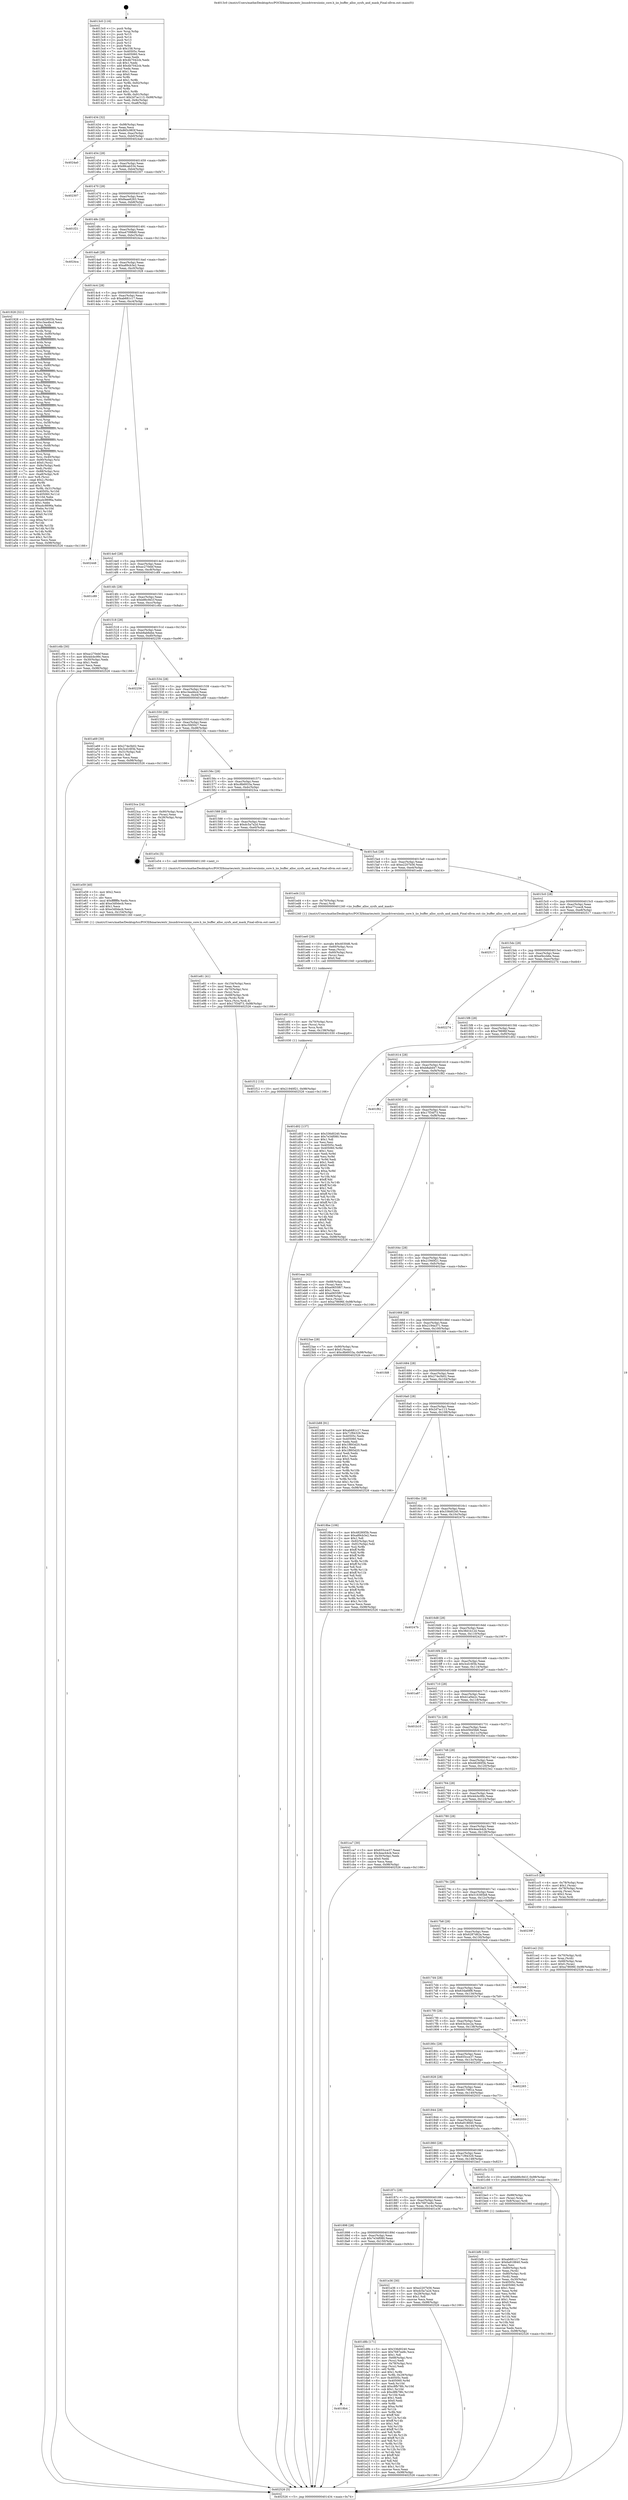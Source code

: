 digraph "0x4013c0" {
  label = "0x4013c0 (/mnt/c/Users/mathe/Desktop/tcc/POCII/binaries/extr_linuxdriversiioiio_core.h_iio_buffer_alloc_sysfs_and_mask_Final-ollvm.out::main(0))"
  labelloc = "t"
  node[shape=record]

  Entry [label="",width=0.3,height=0.3,shape=circle,fillcolor=black,style=filled]
  "0x401434" [label="{
     0x401434 [32]\l
     | [instrs]\l
     &nbsp;&nbsp;0x401434 \<+6\>: mov -0x98(%rbp),%eax\l
     &nbsp;&nbsp;0x40143a \<+2\>: mov %eax,%ecx\l
     &nbsp;&nbsp;0x40143c \<+6\>: sub $0x865c983f,%ecx\l
     &nbsp;&nbsp;0x401442 \<+6\>: mov %eax,-0xac(%rbp)\l
     &nbsp;&nbsp;0x401448 \<+6\>: mov %ecx,-0xb0(%rbp)\l
     &nbsp;&nbsp;0x40144e \<+6\>: je 00000000004024a0 \<main+0x10e0\>\l
  }"]
  "0x4024a0" [label="{
     0x4024a0\l
  }", style=dashed]
  "0x401454" [label="{
     0x401454 [28]\l
     | [instrs]\l
     &nbsp;&nbsp;0x401454 \<+5\>: jmp 0000000000401459 \<main+0x99\>\l
     &nbsp;&nbsp;0x401459 \<+6\>: mov -0xac(%rbp),%eax\l
     &nbsp;&nbsp;0x40145f \<+5\>: sub $0x88cab534,%eax\l
     &nbsp;&nbsp;0x401464 \<+6\>: mov %eax,-0xb4(%rbp)\l
     &nbsp;&nbsp;0x40146a \<+6\>: je 0000000000402307 \<main+0xf47\>\l
  }"]
  Exit [label="",width=0.3,height=0.3,shape=circle,fillcolor=black,style=filled,peripheries=2]
  "0x402307" [label="{
     0x402307\l
  }", style=dashed]
  "0x401470" [label="{
     0x401470 [28]\l
     | [instrs]\l
     &nbsp;&nbsp;0x401470 \<+5\>: jmp 0000000000401475 \<main+0xb5\>\l
     &nbsp;&nbsp;0x401475 \<+6\>: mov -0xac(%rbp),%eax\l
     &nbsp;&nbsp;0x40147b \<+5\>: sub $0x8aae6263,%eax\l
     &nbsp;&nbsp;0x401480 \<+6\>: mov %eax,-0xb8(%rbp)\l
     &nbsp;&nbsp;0x401486 \<+6\>: je 0000000000401f21 \<main+0xb61\>\l
  }"]
  "0x401f12" [label="{
     0x401f12 [15]\l
     | [instrs]\l
     &nbsp;&nbsp;0x401f12 \<+10\>: movl $0x21940f21,-0x98(%rbp)\l
     &nbsp;&nbsp;0x401f1c \<+5\>: jmp 0000000000402526 \<main+0x1166\>\l
  }"]
  "0x401f21" [label="{
     0x401f21\l
  }", style=dashed]
  "0x40148c" [label="{
     0x40148c [28]\l
     | [instrs]\l
     &nbsp;&nbsp;0x40148c \<+5\>: jmp 0000000000401491 \<main+0xd1\>\l
     &nbsp;&nbsp;0x401491 \<+6\>: mov -0xac(%rbp),%eax\l
     &nbsp;&nbsp;0x401497 \<+5\>: sub $0xa47098d0,%eax\l
     &nbsp;&nbsp;0x40149c \<+6\>: mov %eax,-0xbc(%rbp)\l
     &nbsp;&nbsp;0x4014a2 \<+6\>: je 00000000004024ca \<main+0x110a\>\l
  }"]
  "0x401efd" [label="{
     0x401efd [21]\l
     | [instrs]\l
     &nbsp;&nbsp;0x401efd \<+4\>: mov -0x70(%rbp),%rcx\l
     &nbsp;&nbsp;0x401f01 \<+3\>: mov (%rcx),%rcx\l
     &nbsp;&nbsp;0x401f04 \<+3\>: mov %rcx,%rdi\l
     &nbsp;&nbsp;0x401f07 \<+6\>: mov %eax,-0x158(%rbp)\l
     &nbsp;&nbsp;0x401f0d \<+5\>: call 0000000000401030 \<free@plt\>\l
     | [calls]\l
     &nbsp;&nbsp;0x401030 \{1\} (unknown)\l
  }"]
  "0x4024ca" [label="{
     0x4024ca\l
  }", style=dashed]
  "0x4014a8" [label="{
     0x4014a8 [28]\l
     | [instrs]\l
     &nbsp;&nbsp;0x4014a8 \<+5\>: jmp 00000000004014ad \<main+0xed\>\l
     &nbsp;&nbsp;0x4014ad \<+6\>: mov -0xac(%rbp),%eax\l
     &nbsp;&nbsp;0x4014b3 \<+5\>: sub $0xa89cb3e2,%eax\l
     &nbsp;&nbsp;0x4014b8 \<+6\>: mov %eax,-0xc0(%rbp)\l
     &nbsp;&nbsp;0x4014be \<+6\>: je 0000000000401928 \<main+0x568\>\l
  }"]
  "0x401ee0" [label="{
     0x401ee0 [29]\l
     | [instrs]\l
     &nbsp;&nbsp;0x401ee0 \<+10\>: movabs $0x4030d6,%rdi\l
     &nbsp;&nbsp;0x401eea \<+4\>: mov -0x60(%rbp),%rcx\l
     &nbsp;&nbsp;0x401eee \<+2\>: mov %eax,(%rcx)\l
     &nbsp;&nbsp;0x401ef0 \<+4\>: mov -0x60(%rbp),%rcx\l
     &nbsp;&nbsp;0x401ef4 \<+2\>: mov (%rcx),%esi\l
     &nbsp;&nbsp;0x401ef6 \<+2\>: mov $0x0,%al\l
     &nbsp;&nbsp;0x401ef8 \<+5\>: call 0000000000401040 \<printf@plt\>\l
     | [calls]\l
     &nbsp;&nbsp;0x401040 \{1\} (unknown)\l
  }"]
  "0x401928" [label="{
     0x401928 [321]\l
     | [instrs]\l
     &nbsp;&nbsp;0x401928 \<+5\>: mov $0x48280f3b,%eax\l
     &nbsp;&nbsp;0x40192d \<+5\>: mov $0xc3ea4bcd,%ecx\l
     &nbsp;&nbsp;0x401932 \<+3\>: mov %rsp,%rdx\l
     &nbsp;&nbsp;0x401935 \<+4\>: add $0xfffffffffffffff0,%rdx\l
     &nbsp;&nbsp;0x401939 \<+3\>: mov %rdx,%rsp\l
     &nbsp;&nbsp;0x40193c \<+7\>: mov %rdx,-0x90(%rbp)\l
     &nbsp;&nbsp;0x401943 \<+3\>: mov %rsp,%rdx\l
     &nbsp;&nbsp;0x401946 \<+4\>: add $0xfffffffffffffff0,%rdx\l
     &nbsp;&nbsp;0x40194a \<+3\>: mov %rdx,%rsp\l
     &nbsp;&nbsp;0x40194d \<+3\>: mov %rsp,%rsi\l
     &nbsp;&nbsp;0x401950 \<+4\>: add $0xfffffffffffffff0,%rsi\l
     &nbsp;&nbsp;0x401954 \<+3\>: mov %rsi,%rsp\l
     &nbsp;&nbsp;0x401957 \<+7\>: mov %rsi,-0x88(%rbp)\l
     &nbsp;&nbsp;0x40195e \<+3\>: mov %rsp,%rsi\l
     &nbsp;&nbsp;0x401961 \<+4\>: add $0xfffffffffffffff0,%rsi\l
     &nbsp;&nbsp;0x401965 \<+3\>: mov %rsi,%rsp\l
     &nbsp;&nbsp;0x401968 \<+4\>: mov %rsi,-0x80(%rbp)\l
     &nbsp;&nbsp;0x40196c \<+3\>: mov %rsp,%rsi\l
     &nbsp;&nbsp;0x40196f \<+4\>: add $0xfffffffffffffff0,%rsi\l
     &nbsp;&nbsp;0x401973 \<+3\>: mov %rsi,%rsp\l
     &nbsp;&nbsp;0x401976 \<+4\>: mov %rsi,-0x78(%rbp)\l
     &nbsp;&nbsp;0x40197a \<+3\>: mov %rsp,%rsi\l
     &nbsp;&nbsp;0x40197d \<+4\>: add $0xfffffffffffffff0,%rsi\l
     &nbsp;&nbsp;0x401981 \<+3\>: mov %rsi,%rsp\l
     &nbsp;&nbsp;0x401984 \<+4\>: mov %rsi,-0x70(%rbp)\l
     &nbsp;&nbsp;0x401988 \<+3\>: mov %rsp,%rsi\l
     &nbsp;&nbsp;0x40198b \<+4\>: add $0xfffffffffffffff0,%rsi\l
     &nbsp;&nbsp;0x40198f \<+3\>: mov %rsi,%rsp\l
     &nbsp;&nbsp;0x401992 \<+4\>: mov %rsi,-0x68(%rbp)\l
     &nbsp;&nbsp;0x401996 \<+3\>: mov %rsp,%rsi\l
     &nbsp;&nbsp;0x401999 \<+4\>: add $0xfffffffffffffff0,%rsi\l
     &nbsp;&nbsp;0x40199d \<+3\>: mov %rsi,%rsp\l
     &nbsp;&nbsp;0x4019a0 \<+4\>: mov %rsi,-0x60(%rbp)\l
     &nbsp;&nbsp;0x4019a4 \<+3\>: mov %rsp,%rsi\l
     &nbsp;&nbsp;0x4019a7 \<+4\>: add $0xfffffffffffffff0,%rsi\l
     &nbsp;&nbsp;0x4019ab \<+3\>: mov %rsi,%rsp\l
     &nbsp;&nbsp;0x4019ae \<+4\>: mov %rsi,-0x58(%rbp)\l
     &nbsp;&nbsp;0x4019b2 \<+3\>: mov %rsp,%rsi\l
     &nbsp;&nbsp;0x4019b5 \<+4\>: add $0xfffffffffffffff0,%rsi\l
     &nbsp;&nbsp;0x4019b9 \<+3\>: mov %rsi,%rsp\l
     &nbsp;&nbsp;0x4019bc \<+4\>: mov %rsi,-0x50(%rbp)\l
     &nbsp;&nbsp;0x4019c0 \<+3\>: mov %rsp,%rsi\l
     &nbsp;&nbsp;0x4019c3 \<+4\>: add $0xfffffffffffffff0,%rsi\l
     &nbsp;&nbsp;0x4019c7 \<+3\>: mov %rsi,%rsp\l
     &nbsp;&nbsp;0x4019ca \<+4\>: mov %rsi,-0x48(%rbp)\l
     &nbsp;&nbsp;0x4019ce \<+3\>: mov %rsp,%rsi\l
     &nbsp;&nbsp;0x4019d1 \<+4\>: add $0xfffffffffffffff0,%rsi\l
     &nbsp;&nbsp;0x4019d5 \<+3\>: mov %rsi,%rsp\l
     &nbsp;&nbsp;0x4019d8 \<+4\>: mov %rsi,-0x40(%rbp)\l
     &nbsp;&nbsp;0x4019dc \<+7\>: mov -0x90(%rbp),%rsi\l
     &nbsp;&nbsp;0x4019e3 \<+6\>: movl $0x0,(%rsi)\l
     &nbsp;&nbsp;0x4019e9 \<+6\>: mov -0x9c(%rbp),%edi\l
     &nbsp;&nbsp;0x4019ef \<+2\>: mov %edi,(%rdx)\l
     &nbsp;&nbsp;0x4019f1 \<+7\>: mov -0x88(%rbp),%rsi\l
     &nbsp;&nbsp;0x4019f8 \<+7\>: mov -0xa8(%rbp),%r8\l
     &nbsp;&nbsp;0x4019ff \<+3\>: mov %r8,(%rsi)\l
     &nbsp;&nbsp;0x401a02 \<+3\>: cmpl $0x2,(%rdx)\l
     &nbsp;&nbsp;0x401a05 \<+4\>: setne %r9b\l
     &nbsp;&nbsp;0x401a09 \<+4\>: and $0x1,%r9b\l
     &nbsp;&nbsp;0x401a0d \<+4\>: mov %r9b,-0x31(%rbp)\l
     &nbsp;&nbsp;0x401a11 \<+8\>: mov 0x40505c,%r10d\l
     &nbsp;&nbsp;0x401a19 \<+8\>: mov 0x405060,%r11d\l
     &nbsp;&nbsp;0x401a21 \<+3\>: mov %r10d,%ebx\l
     &nbsp;&nbsp;0x401a24 \<+6\>: add $0xa4c8696a,%ebx\l
     &nbsp;&nbsp;0x401a2a \<+3\>: sub $0x1,%ebx\l
     &nbsp;&nbsp;0x401a2d \<+6\>: sub $0xa4c8696a,%ebx\l
     &nbsp;&nbsp;0x401a33 \<+4\>: imul %ebx,%r10d\l
     &nbsp;&nbsp;0x401a37 \<+4\>: and $0x1,%r10d\l
     &nbsp;&nbsp;0x401a3b \<+4\>: cmp $0x0,%r10d\l
     &nbsp;&nbsp;0x401a3f \<+4\>: sete %r9b\l
     &nbsp;&nbsp;0x401a43 \<+4\>: cmp $0xa,%r11d\l
     &nbsp;&nbsp;0x401a47 \<+4\>: setl %r14b\l
     &nbsp;&nbsp;0x401a4b \<+3\>: mov %r9b,%r15b\l
     &nbsp;&nbsp;0x401a4e \<+3\>: and %r14b,%r15b\l
     &nbsp;&nbsp;0x401a51 \<+3\>: xor %r14b,%r9b\l
     &nbsp;&nbsp;0x401a54 \<+3\>: or %r9b,%r15b\l
     &nbsp;&nbsp;0x401a57 \<+4\>: test $0x1,%r15b\l
     &nbsp;&nbsp;0x401a5b \<+3\>: cmovne %ecx,%eax\l
     &nbsp;&nbsp;0x401a5e \<+6\>: mov %eax,-0x98(%rbp)\l
     &nbsp;&nbsp;0x401a64 \<+5\>: jmp 0000000000402526 \<main+0x1166\>\l
  }"]
  "0x4014c4" [label="{
     0x4014c4 [28]\l
     | [instrs]\l
     &nbsp;&nbsp;0x4014c4 \<+5\>: jmp 00000000004014c9 \<main+0x109\>\l
     &nbsp;&nbsp;0x4014c9 \<+6\>: mov -0xac(%rbp),%eax\l
     &nbsp;&nbsp;0x4014cf \<+5\>: sub $0xab681c17,%eax\l
     &nbsp;&nbsp;0x4014d4 \<+6\>: mov %eax,-0xc4(%rbp)\l
     &nbsp;&nbsp;0x4014da \<+6\>: je 0000000000402448 \<main+0x1088\>\l
  }"]
  "0x401e81" [label="{
     0x401e81 [41]\l
     | [instrs]\l
     &nbsp;&nbsp;0x401e81 \<+6\>: mov -0x154(%rbp),%ecx\l
     &nbsp;&nbsp;0x401e87 \<+3\>: imul %eax,%ecx\l
     &nbsp;&nbsp;0x401e8a \<+4\>: mov -0x70(%rbp),%rsi\l
     &nbsp;&nbsp;0x401e8e \<+3\>: mov (%rsi),%rsi\l
     &nbsp;&nbsp;0x401e91 \<+4\>: mov -0x68(%rbp),%rdi\l
     &nbsp;&nbsp;0x401e95 \<+3\>: movslq (%rdi),%rdi\l
     &nbsp;&nbsp;0x401e98 \<+3\>: mov %ecx,(%rsi,%rdi,4)\l
     &nbsp;&nbsp;0x401e9b \<+10\>: movl $0x17f34f73,-0x98(%rbp)\l
     &nbsp;&nbsp;0x401ea5 \<+5\>: jmp 0000000000402526 \<main+0x1166\>\l
  }"]
  "0x402448" [label="{
     0x402448\l
  }", style=dashed]
  "0x4014e0" [label="{
     0x4014e0 [28]\l
     | [instrs]\l
     &nbsp;&nbsp;0x4014e0 \<+5\>: jmp 00000000004014e5 \<main+0x125\>\l
     &nbsp;&nbsp;0x4014e5 \<+6\>: mov -0xac(%rbp),%eax\l
     &nbsp;&nbsp;0x4014eb \<+5\>: sub $0xac270ebf,%eax\l
     &nbsp;&nbsp;0x4014f0 \<+6\>: mov %eax,-0xc8(%rbp)\l
     &nbsp;&nbsp;0x4014f6 \<+6\>: je 0000000000401c89 \<main+0x8c9\>\l
  }"]
  "0x401e59" [label="{
     0x401e59 [40]\l
     | [instrs]\l
     &nbsp;&nbsp;0x401e59 \<+5\>: mov $0x2,%ecx\l
     &nbsp;&nbsp;0x401e5e \<+1\>: cltd\l
     &nbsp;&nbsp;0x401e5f \<+2\>: idiv %ecx\l
     &nbsp;&nbsp;0x401e61 \<+6\>: imul $0xfffffffe,%edx,%ecx\l
     &nbsp;&nbsp;0x401e67 \<+6\>: add $0xe3d0decb,%ecx\l
     &nbsp;&nbsp;0x401e6d \<+3\>: add $0x1,%ecx\l
     &nbsp;&nbsp;0x401e70 \<+6\>: sub $0xe3d0decb,%ecx\l
     &nbsp;&nbsp;0x401e76 \<+6\>: mov %ecx,-0x154(%rbp)\l
     &nbsp;&nbsp;0x401e7c \<+5\>: call 0000000000401160 \<next_i\>\l
     | [calls]\l
     &nbsp;&nbsp;0x401160 \{1\} (/mnt/c/Users/mathe/Desktop/tcc/POCII/binaries/extr_linuxdriversiioiio_core.h_iio_buffer_alloc_sysfs_and_mask_Final-ollvm.out::next_i)\l
  }"]
  "0x401c89" [label="{
     0x401c89\l
  }", style=dashed]
  "0x4014fc" [label="{
     0x4014fc [28]\l
     | [instrs]\l
     &nbsp;&nbsp;0x4014fc \<+5\>: jmp 0000000000401501 \<main+0x141\>\l
     &nbsp;&nbsp;0x401501 \<+6\>: mov -0xac(%rbp),%eax\l
     &nbsp;&nbsp;0x401507 \<+5\>: sub $0xb86c9d1f,%eax\l
     &nbsp;&nbsp;0x40150c \<+6\>: mov %eax,-0xcc(%rbp)\l
     &nbsp;&nbsp;0x401512 \<+6\>: je 0000000000401c6b \<main+0x8ab\>\l
  }"]
  "0x4018b4" [label="{
     0x4018b4\l
  }", style=dashed]
  "0x401c6b" [label="{
     0x401c6b [30]\l
     | [instrs]\l
     &nbsp;&nbsp;0x401c6b \<+5\>: mov $0xac270ebf,%eax\l
     &nbsp;&nbsp;0x401c70 \<+5\>: mov $0x4dcbc99c,%ecx\l
     &nbsp;&nbsp;0x401c75 \<+3\>: mov -0x30(%rbp),%edx\l
     &nbsp;&nbsp;0x401c78 \<+3\>: cmp $0x1,%edx\l
     &nbsp;&nbsp;0x401c7b \<+3\>: cmovl %ecx,%eax\l
     &nbsp;&nbsp;0x401c7e \<+6\>: mov %eax,-0x98(%rbp)\l
     &nbsp;&nbsp;0x401c84 \<+5\>: jmp 0000000000402526 \<main+0x1166\>\l
  }"]
  "0x401518" [label="{
     0x401518 [28]\l
     | [instrs]\l
     &nbsp;&nbsp;0x401518 \<+5\>: jmp 000000000040151d \<main+0x15d\>\l
     &nbsp;&nbsp;0x40151d \<+6\>: mov -0xac(%rbp),%eax\l
     &nbsp;&nbsp;0x401523 \<+5\>: sub $0xb9ab6ebe,%eax\l
     &nbsp;&nbsp;0x401528 \<+6\>: mov %eax,-0xd0(%rbp)\l
     &nbsp;&nbsp;0x40152e \<+6\>: je 0000000000402256 \<main+0xe96\>\l
  }"]
  "0x401d8b" [label="{
     0x401d8b [171]\l
     | [instrs]\l
     &nbsp;&nbsp;0x401d8b \<+5\>: mov $0x336d0240,%eax\l
     &nbsp;&nbsp;0x401d90 \<+5\>: mov $0x7687ee8c,%ecx\l
     &nbsp;&nbsp;0x401d95 \<+2\>: mov $0x1,%dl\l
     &nbsp;&nbsp;0x401d97 \<+4\>: mov -0x68(%rbp),%rsi\l
     &nbsp;&nbsp;0x401d9b \<+2\>: mov (%rsi),%edi\l
     &nbsp;&nbsp;0x401d9d \<+4\>: mov -0x78(%rbp),%rsi\l
     &nbsp;&nbsp;0x401da1 \<+2\>: cmp (%rsi),%edi\l
     &nbsp;&nbsp;0x401da3 \<+4\>: setl %r8b\l
     &nbsp;&nbsp;0x401da7 \<+4\>: and $0x1,%r8b\l
     &nbsp;&nbsp;0x401dab \<+4\>: mov %r8b,-0x29(%rbp)\l
     &nbsp;&nbsp;0x401daf \<+7\>: mov 0x40505c,%edi\l
     &nbsp;&nbsp;0x401db6 \<+8\>: mov 0x405060,%r9d\l
     &nbsp;&nbsp;0x401dbe \<+3\>: mov %edi,%r10d\l
     &nbsp;&nbsp;0x401dc1 \<+7\>: add $0xc8fb78fc,%r10d\l
     &nbsp;&nbsp;0x401dc8 \<+4\>: sub $0x1,%r10d\l
     &nbsp;&nbsp;0x401dcc \<+7\>: sub $0xc8fb78fc,%r10d\l
     &nbsp;&nbsp;0x401dd3 \<+4\>: imul %r10d,%edi\l
     &nbsp;&nbsp;0x401dd7 \<+3\>: and $0x1,%edi\l
     &nbsp;&nbsp;0x401dda \<+3\>: cmp $0x0,%edi\l
     &nbsp;&nbsp;0x401ddd \<+4\>: sete %r8b\l
     &nbsp;&nbsp;0x401de1 \<+4\>: cmp $0xa,%r9d\l
     &nbsp;&nbsp;0x401de5 \<+4\>: setl %r11b\l
     &nbsp;&nbsp;0x401de9 \<+3\>: mov %r8b,%bl\l
     &nbsp;&nbsp;0x401dec \<+3\>: xor $0xff,%bl\l
     &nbsp;&nbsp;0x401def \<+3\>: mov %r11b,%r14b\l
     &nbsp;&nbsp;0x401df2 \<+4\>: xor $0xff,%r14b\l
     &nbsp;&nbsp;0x401df6 \<+3\>: xor $0x1,%dl\l
     &nbsp;&nbsp;0x401df9 \<+3\>: mov %bl,%r15b\l
     &nbsp;&nbsp;0x401dfc \<+4\>: and $0xff,%r15b\l
     &nbsp;&nbsp;0x401e00 \<+3\>: and %dl,%r8b\l
     &nbsp;&nbsp;0x401e03 \<+3\>: mov %r14b,%r12b\l
     &nbsp;&nbsp;0x401e06 \<+4\>: and $0xff,%r12b\l
     &nbsp;&nbsp;0x401e0a \<+3\>: and %dl,%r11b\l
     &nbsp;&nbsp;0x401e0d \<+3\>: or %r8b,%r15b\l
     &nbsp;&nbsp;0x401e10 \<+3\>: or %r11b,%r12b\l
     &nbsp;&nbsp;0x401e13 \<+3\>: xor %r12b,%r15b\l
     &nbsp;&nbsp;0x401e16 \<+3\>: or %r14b,%bl\l
     &nbsp;&nbsp;0x401e19 \<+3\>: xor $0xff,%bl\l
     &nbsp;&nbsp;0x401e1c \<+3\>: or $0x1,%dl\l
     &nbsp;&nbsp;0x401e1f \<+2\>: and %dl,%bl\l
     &nbsp;&nbsp;0x401e21 \<+3\>: or %bl,%r15b\l
     &nbsp;&nbsp;0x401e24 \<+4\>: test $0x1,%r15b\l
     &nbsp;&nbsp;0x401e28 \<+3\>: cmovne %ecx,%eax\l
     &nbsp;&nbsp;0x401e2b \<+6\>: mov %eax,-0x98(%rbp)\l
     &nbsp;&nbsp;0x401e31 \<+5\>: jmp 0000000000402526 \<main+0x1166\>\l
  }"]
  "0x402256" [label="{
     0x402256\l
  }", style=dashed]
  "0x401534" [label="{
     0x401534 [28]\l
     | [instrs]\l
     &nbsp;&nbsp;0x401534 \<+5\>: jmp 0000000000401539 \<main+0x179\>\l
     &nbsp;&nbsp;0x401539 \<+6\>: mov -0xac(%rbp),%eax\l
     &nbsp;&nbsp;0x40153f \<+5\>: sub $0xc3ea4bcd,%eax\l
     &nbsp;&nbsp;0x401544 \<+6\>: mov %eax,-0xd4(%rbp)\l
     &nbsp;&nbsp;0x40154a \<+6\>: je 0000000000401a69 \<main+0x6a9\>\l
  }"]
  "0x401898" [label="{
     0x401898 [28]\l
     | [instrs]\l
     &nbsp;&nbsp;0x401898 \<+5\>: jmp 000000000040189d \<main+0x4dd\>\l
     &nbsp;&nbsp;0x40189d \<+6\>: mov -0xac(%rbp),%eax\l
     &nbsp;&nbsp;0x4018a3 \<+5\>: sub $0x7e34f080,%eax\l
     &nbsp;&nbsp;0x4018a8 \<+6\>: mov %eax,-0x150(%rbp)\l
     &nbsp;&nbsp;0x4018ae \<+6\>: je 0000000000401d8b \<main+0x9cb\>\l
  }"]
  "0x401a69" [label="{
     0x401a69 [30]\l
     | [instrs]\l
     &nbsp;&nbsp;0x401a69 \<+5\>: mov $0x274e3b02,%eax\l
     &nbsp;&nbsp;0x401a6e \<+5\>: mov $0x3cd16f3b,%ecx\l
     &nbsp;&nbsp;0x401a73 \<+3\>: mov -0x31(%rbp),%dl\l
     &nbsp;&nbsp;0x401a76 \<+3\>: test $0x1,%dl\l
     &nbsp;&nbsp;0x401a79 \<+3\>: cmovne %ecx,%eax\l
     &nbsp;&nbsp;0x401a7c \<+6\>: mov %eax,-0x98(%rbp)\l
     &nbsp;&nbsp;0x401a82 \<+5\>: jmp 0000000000402526 \<main+0x1166\>\l
  }"]
  "0x401550" [label="{
     0x401550 [28]\l
     | [instrs]\l
     &nbsp;&nbsp;0x401550 \<+5\>: jmp 0000000000401555 \<main+0x195\>\l
     &nbsp;&nbsp;0x401555 \<+6\>: mov -0xac(%rbp),%eax\l
     &nbsp;&nbsp;0x40155b \<+5\>: sub $0xc5fd50c7,%eax\l
     &nbsp;&nbsp;0x401560 \<+6\>: mov %eax,-0xd8(%rbp)\l
     &nbsp;&nbsp;0x401566 \<+6\>: je 000000000040218a \<main+0xdca\>\l
  }"]
  "0x401e36" [label="{
     0x401e36 [30]\l
     | [instrs]\l
     &nbsp;&nbsp;0x401e36 \<+5\>: mov $0xe2207b56,%eax\l
     &nbsp;&nbsp;0x401e3b \<+5\>: mov $0xdc5a7a2d,%ecx\l
     &nbsp;&nbsp;0x401e40 \<+3\>: mov -0x29(%rbp),%dl\l
     &nbsp;&nbsp;0x401e43 \<+3\>: test $0x1,%dl\l
     &nbsp;&nbsp;0x401e46 \<+3\>: cmovne %ecx,%eax\l
     &nbsp;&nbsp;0x401e49 \<+6\>: mov %eax,-0x98(%rbp)\l
     &nbsp;&nbsp;0x401e4f \<+5\>: jmp 0000000000402526 \<main+0x1166\>\l
  }"]
  "0x40218a" [label="{
     0x40218a\l
  }", style=dashed]
  "0x40156c" [label="{
     0x40156c [28]\l
     | [instrs]\l
     &nbsp;&nbsp;0x40156c \<+5\>: jmp 0000000000401571 \<main+0x1b1\>\l
     &nbsp;&nbsp;0x401571 \<+6\>: mov -0xac(%rbp),%eax\l
     &nbsp;&nbsp;0x401577 \<+5\>: sub $0xc8b6933a,%eax\l
     &nbsp;&nbsp;0x40157c \<+6\>: mov %eax,-0xdc(%rbp)\l
     &nbsp;&nbsp;0x401582 \<+6\>: je 00000000004023ca \<main+0x100a\>\l
  }"]
  "0x401ce2" [label="{
     0x401ce2 [32]\l
     | [instrs]\l
     &nbsp;&nbsp;0x401ce2 \<+4\>: mov -0x70(%rbp),%rdi\l
     &nbsp;&nbsp;0x401ce6 \<+3\>: mov %rax,(%rdi)\l
     &nbsp;&nbsp;0x401ce9 \<+4\>: mov -0x68(%rbp),%rax\l
     &nbsp;&nbsp;0x401ced \<+6\>: movl $0x0,(%rax)\l
     &nbsp;&nbsp;0x401cf3 \<+10\>: movl $0xa78696f,-0x98(%rbp)\l
     &nbsp;&nbsp;0x401cfd \<+5\>: jmp 0000000000402526 \<main+0x1166\>\l
  }"]
  "0x4023ca" [label="{
     0x4023ca [24]\l
     | [instrs]\l
     &nbsp;&nbsp;0x4023ca \<+7\>: mov -0x90(%rbp),%rax\l
     &nbsp;&nbsp;0x4023d1 \<+2\>: mov (%rax),%eax\l
     &nbsp;&nbsp;0x4023d3 \<+4\>: lea -0x28(%rbp),%rsp\l
     &nbsp;&nbsp;0x4023d7 \<+1\>: pop %rbx\l
     &nbsp;&nbsp;0x4023d8 \<+2\>: pop %r12\l
     &nbsp;&nbsp;0x4023da \<+2\>: pop %r13\l
     &nbsp;&nbsp;0x4023dc \<+2\>: pop %r14\l
     &nbsp;&nbsp;0x4023de \<+2\>: pop %r15\l
     &nbsp;&nbsp;0x4023e0 \<+1\>: pop %rbp\l
     &nbsp;&nbsp;0x4023e1 \<+1\>: ret\l
  }"]
  "0x401588" [label="{
     0x401588 [28]\l
     | [instrs]\l
     &nbsp;&nbsp;0x401588 \<+5\>: jmp 000000000040158d \<main+0x1cd\>\l
     &nbsp;&nbsp;0x40158d \<+6\>: mov -0xac(%rbp),%eax\l
     &nbsp;&nbsp;0x401593 \<+5\>: sub $0xdc5a7a2d,%eax\l
     &nbsp;&nbsp;0x401598 \<+6\>: mov %eax,-0xe0(%rbp)\l
     &nbsp;&nbsp;0x40159e \<+6\>: je 0000000000401e54 \<main+0xa94\>\l
  }"]
  "0x401bf6" [label="{
     0x401bf6 [102]\l
     | [instrs]\l
     &nbsp;&nbsp;0x401bf6 \<+5\>: mov $0xab681c17,%ecx\l
     &nbsp;&nbsp;0x401bfb \<+5\>: mov $0x6a918840,%edx\l
     &nbsp;&nbsp;0x401c00 \<+2\>: xor %esi,%esi\l
     &nbsp;&nbsp;0x401c02 \<+4\>: mov -0x80(%rbp),%rdi\l
     &nbsp;&nbsp;0x401c06 \<+2\>: mov %eax,(%rdi)\l
     &nbsp;&nbsp;0x401c08 \<+4\>: mov -0x80(%rbp),%rdi\l
     &nbsp;&nbsp;0x401c0c \<+2\>: mov (%rdi),%eax\l
     &nbsp;&nbsp;0x401c0e \<+3\>: mov %eax,-0x30(%rbp)\l
     &nbsp;&nbsp;0x401c11 \<+7\>: mov 0x40505c,%eax\l
     &nbsp;&nbsp;0x401c18 \<+8\>: mov 0x405060,%r8d\l
     &nbsp;&nbsp;0x401c20 \<+3\>: sub $0x1,%esi\l
     &nbsp;&nbsp;0x401c23 \<+3\>: mov %eax,%r9d\l
     &nbsp;&nbsp;0x401c26 \<+3\>: add %esi,%r9d\l
     &nbsp;&nbsp;0x401c29 \<+4\>: imul %r9d,%eax\l
     &nbsp;&nbsp;0x401c2d \<+3\>: and $0x1,%eax\l
     &nbsp;&nbsp;0x401c30 \<+3\>: cmp $0x0,%eax\l
     &nbsp;&nbsp;0x401c33 \<+4\>: sete %r10b\l
     &nbsp;&nbsp;0x401c37 \<+4\>: cmp $0xa,%r8d\l
     &nbsp;&nbsp;0x401c3b \<+4\>: setl %r11b\l
     &nbsp;&nbsp;0x401c3f \<+3\>: mov %r10b,%bl\l
     &nbsp;&nbsp;0x401c42 \<+3\>: and %r11b,%bl\l
     &nbsp;&nbsp;0x401c45 \<+3\>: xor %r11b,%r10b\l
     &nbsp;&nbsp;0x401c48 \<+3\>: or %r10b,%bl\l
     &nbsp;&nbsp;0x401c4b \<+3\>: test $0x1,%bl\l
     &nbsp;&nbsp;0x401c4e \<+3\>: cmovne %edx,%ecx\l
     &nbsp;&nbsp;0x401c51 \<+6\>: mov %ecx,-0x98(%rbp)\l
     &nbsp;&nbsp;0x401c57 \<+5\>: jmp 0000000000402526 \<main+0x1166\>\l
  }"]
  "0x401e54" [label="{
     0x401e54 [5]\l
     | [instrs]\l
     &nbsp;&nbsp;0x401e54 \<+5\>: call 0000000000401160 \<next_i\>\l
     | [calls]\l
     &nbsp;&nbsp;0x401160 \{1\} (/mnt/c/Users/mathe/Desktop/tcc/POCII/binaries/extr_linuxdriversiioiio_core.h_iio_buffer_alloc_sysfs_and_mask_Final-ollvm.out::next_i)\l
  }"]
  "0x4015a4" [label="{
     0x4015a4 [28]\l
     | [instrs]\l
     &nbsp;&nbsp;0x4015a4 \<+5\>: jmp 00000000004015a9 \<main+0x1e9\>\l
     &nbsp;&nbsp;0x4015a9 \<+6\>: mov -0xac(%rbp),%eax\l
     &nbsp;&nbsp;0x4015af \<+5\>: sub $0xe2207b56,%eax\l
     &nbsp;&nbsp;0x4015b4 \<+6\>: mov %eax,-0xe4(%rbp)\l
     &nbsp;&nbsp;0x4015ba \<+6\>: je 0000000000401ed4 \<main+0xb14\>\l
  }"]
  "0x40187c" [label="{
     0x40187c [28]\l
     | [instrs]\l
     &nbsp;&nbsp;0x40187c \<+5\>: jmp 0000000000401881 \<main+0x4c1\>\l
     &nbsp;&nbsp;0x401881 \<+6\>: mov -0xac(%rbp),%eax\l
     &nbsp;&nbsp;0x401887 \<+5\>: sub $0x7687ee8c,%eax\l
     &nbsp;&nbsp;0x40188c \<+6\>: mov %eax,-0x14c(%rbp)\l
     &nbsp;&nbsp;0x401892 \<+6\>: je 0000000000401e36 \<main+0xa76\>\l
  }"]
  "0x401ed4" [label="{
     0x401ed4 [12]\l
     | [instrs]\l
     &nbsp;&nbsp;0x401ed4 \<+4\>: mov -0x70(%rbp),%rax\l
     &nbsp;&nbsp;0x401ed8 \<+3\>: mov (%rax),%rdi\l
     &nbsp;&nbsp;0x401edb \<+5\>: call 0000000000401240 \<iio_buffer_alloc_sysfs_and_mask\>\l
     | [calls]\l
     &nbsp;&nbsp;0x401240 \{1\} (/mnt/c/Users/mathe/Desktop/tcc/POCII/binaries/extr_linuxdriversiioiio_core.h_iio_buffer_alloc_sysfs_and_mask_Final-ollvm.out::iio_buffer_alloc_sysfs_and_mask)\l
  }"]
  "0x4015c0" [label="{
     0x4015c0 [28]\l
     | [instrs]\l
     &nbsp;&nbsp;0x4015c0 \<+5\>: jmp 00000000004015c5 \<main+0x205\>\l
     &nbsp;&nbsp;0x4015c5 \<+6\>: mov -0xac(%rbp),%eax\l
     &nbsp;&nbsp;0x4015cb \<+5\>: sub $0xe77ccec8,%eax\l
     &nbsp;&nbsp;0x4015d0 \<+6\>: mov %eax,-0xe8(%rbp)\l
     &nbsp;&nbsp;0x4015d6 \<+6\>: je 0000000000402517 \<main+0x1157\>\l
  }"]
  "0x401be3" [label="{
     0x401be3 [19]\l
     | [instrs]\l
     &nbsp;&nbsp;0x401be3 \<+7\>: mov -0x88(%rbp),%rax\l
     &nbsp;&nbsp;0x401bea \<+3\>: mov (%rax),%rax\l
     &nbsp;&nbsp;0x401bed \<+4\>: mov 0x8(%rax),%rdi\l
     &nbsp;&nbsp;0x401bf1 \<+5\>: call 0000000000401060 \<atoi@plt\>\l
     | [calls]\l
     &nbsp;&nbsp;0x401060 \{1\} (unknown)\l
  }"]
  "0x402517" [label="{
     0x402517\l
  }", style=dashed]
  "0x4015dc" [label="{
     0x4015dc [28]\l
     | [instrs]\l
     &nbsp;&nbsp;0x4015dc \<+5\>: jmp 00000000004015e1 \<main+0x221\>\l
     &nbsp;&nbsp;0x4015e1 \<+6\>: mov -0xac(%rbp),%eax\l
     &nbsp;&nbsp;0x4015e7 \<+5\>: sub $0xef4ccb6e,%eax\l
     &nbsp;&nbsp;0x4015ec \<+6\>: mov %eax,-0xec(%rbp)\l
     &nbsp;&nbsp;0x4015f2 \<+6\>: je 0000000000402274 \<main+0xeb4\>\l
  }"]
  "0x401860" [label="{
     0x401860 [28]\l
     | [instrs]\l
     &nbsp;&nbsp;0x401860 \<+5\>: jmp 0000000000401865 \<main+0x4a5\>\l
     &nbsp;&nbsp;0x401865 \<+6\>: mov -0xac(%rbp),%eax\l
     &nbsp;&nbsp;0x40186b \<+5\>: sub $0x71f94329,%eax\l
     &nbsp;&nbsp;0x401870 \<+6\>: mov %eax,-0x148(%rbp)\l
     &nbsp;&nbsp;0x401876 \<+6\>: je 0000000000401be3 \<main+0x823\>\l
  }"]
  "0x402274" [label="{
     0x402274\l
  }", style=dashed]
  "0x4015f8" [label="{
     0x4015f8 [28]\l
     | [instrs]\l
     &nbsp;&nbsp;0x4015f8 \<+5\>: jmp 00000000004015fd \<main+0x23d\>\l
     &nbsp;&nbsp;0x4015fd \<+6\>: mov -0xac(%rbp),%eax\l
     &nbsp;&nbsp;0x401603 \<+5\>: sub $0xa78696f,%eax\l
     &nbsp;&nbsp;0x401608 \<+6\>: mov %eax,-0xf0(%rbp)\l
     &nbsp;&nbsp;0x40160e \<+6\>: je 0000000000401d02 \<main+0x942\>\l
  }"]
  "0x401c5c" [label="{
     0x401c5c [15]\l
     | [instrs]\l
     &nbsp;&nbsp;0x401c5c \<+10\>: movl $0xb86c9d1f,-0x98(%rbp)\l
     &nbsp;&nbsp;0x401c66 \<+5\>: jmp 0000000000402526 \<main+0x1166\>\l
  }"]
  "0x401d02" [label="{
     0x401d02 [137]\l
     | [instrs]\l
     &nbsp;&nbsp;0x401d02 \<+5\>: mov $0x336d0240,%eax\l
     &nbsp;&nbsp;0x401d07 \<+5\>: mov $0x7e34f080,%ecx\l
     &nbsp;&nbsp;0x401d0c \<+2\>: mov $0x1,%dl\l
     &nbsp;&nbsp;0x401d0e \<+2\>: xor %esi,%esi\l
     &nbsp;&nbsp;0x401d10 \<+7\>: mov 0x40505c,%edi\l
     &nbsp;&nbsp;0x401d17 \<+8\>: mov 0x405060,%r8d\l
     &nbsp;&nbsp;0x401d1f \<+3\>: sub $0x1,%esi\l
     &nbsp;&nbsp;0x401d22 \<+3\>: mov %edi,%r9d\l
     &nbsp;&nbsp;0x401d25 \<+3\>: add %esi,%r9d\l
     &nbsp;&nbsp;0x401d28 \<+4\>: imul %r9d,%edi\l
     &nbsp;&nbsp;0x401d2c \<+3\>: and $0x1,%edi\l
     &nbsp;&nbsp;0x401d2f \<+3\>: cmp $0x0,%edi\l
     &nbsp;&nbsp;0x401d32 \<+4\>: sete %r10b\l
     &nbsp;&nbsp;0x401d36 \<+4\>: cmp $0xa,%r8d\l
     &nbsp;&nbsp;0x401d3a \<+4\>: setl %r11b\l
     &nbsp;&nbsp;0x401d3e \<+3\>: mov %r10b,%bl\l
     &nbsp;&nbsp;0x401d41 \<+3\>: xor $0xff,%bl\l
     &nbsp;&nbsp;0x401d44 \<+3\>: mov %r11b,%r14b\l
     &nbsp;&nbsp;0x401d47 \<+4\>: xor $0xff,%r14b\l
     &nbsp;&nbsp;0x401d4b \<+3\>: xor $0x1,%dl\l
     &nbsp;&nbsp;0x401d4e \<+3\>: mov %bl,%r15b\l
     &nbsp;&nbsp;0x401d51 \<+4\>: and $0xff,%r15b\l
     &nbsp;&nbsp;0x401d55 \<+3\>: and %dl,%r10b\l
     &nbsp;&nbsp;0x401d58 \<+3\>: mov %r14b,%r12b\l
     &nbsp;&nbsp;0x401d5b \<+4\>: and $0xff,%r12b\l
     &nbsp;&nbsp;0x401d5f \<+3\>: and %dl,%r11b\l
     &nbsp;&nbsp;0x401d62 \<+3\>: or %r10b,%r15b\l
     &nbsp;&nbsp;0x401d65 \<+3\>: or %r11b,%r12b\l
     &nbsp;&nbsp;0x401d68 \<+3\>: xor %r12b,%r15b\l
     &nbsp;&nbsp;0x401d6b \<+3\>: or %r14b,%bl\l
     &nbsp;&nbsp;0x401d6e \<+3\>: xor $0xff,%bl\l
     &nbsp;&nbsp;0x401d71 \<+3\>: or $0x1,%dl\l
     &nbsp;&nbsp;0x401d74 \<+2\>: and %dl,%bl\l
     &nbsp;&nbsp;0x401d76 \<+3\>: or %bl,%r15b\l
     &nbsp;&nbsp;0x401d79 \<+4\>: test $0x1,%r15b\l
     &nbsp;&nbsp;0x401d7d \<+3\>: cmovne %ecx,%eax\l
     &nbsp;&nbsp;0x401d80 \<+6\>: mov %eax,-0x98(%rbp)\l
     &nbsp;&nbsp;0x401d86 \<+5\>: jmp 0000000000402526 \<main+0x1166\>\l
  }"]
  "0x401614" [label="{
     0x401614 [28]\l
     | [instrs]\l
     &nbsp;&nbsp;0x401614 \<+5\>: jmp 0000000000401619 \<main+0x259\>\l
     &nbsp;&nbsp;0x401619 \<+6\>: mov -0xac(%rbp),%eax\l
     &nbsp;&nbsp;0x40161f \<+5\>: sub $0xb8abd47,%eax\l
     &nbsp;&nbsp;0x401624 \<+6\>: mov %eax,-0xf4(%rbp)\l
     &nbsp;&nbsp;0x40162a \<+6\>: je 0000000000401f82 \<main+0xbc2\>\l
  }"]
  "0x401844" [label="{
     0x401844 [28]\l
     | [instrs]\l
     &nbsp;&nbsp;0x401844 \<+5\>: jmp 0000000000401849 \<main+0x489\>\l
     &nbsp;&nbsp;0x401849 \<+6\>: mov -0xac(%rbp),%eax\l
     &nbsp;&nbsp;0x40184f \<+5\>: sub $0x6a918840,%eax\l
     &nbsp;&nbsp;0x401854 \<+6\>: mov %eax,-0x144(%rbp)\l
     &nbsp;&nbsp;0x40185a \<+6\>: je 0000000000401c5c \<main+0x89c\>\l
  }"]
  "0x401f82" [label="{
     0x401f82\l
  }", style=dashed]
  "0x401630" [label="{
     0x401630 [28]\l
     | [instrs]\l
     &nbsp;&nbsp;0x401630 \<+5\>: jmp 0000000000401635 \<main+0x275\>\l
     &nbsp;&nbsp;0x401635 \<+6\>: mov -0xac(%rbp),%eax\l
     &nbsp;&nbsp;0x40163b \<+5\>: sub $0x17f34f73,%eax\l
     &nbsp;&nbsp;0x401640 \<+6\>: mov %eax,-0xf8(%rbp)\l
     &nbsp;&nbsp;0x401646 \<+6\>: je 0000000000401eaa \<main+0xaea\>\l
  }"]
  "0x402033" [label="{
     0x402033\l
  }", style=dashed]
  "0x401eaa" [label="{
     0x401eaa [42]\l
     | [instrs]\l
     &nbsp;&nbsp;0x401eaa \<+4\>: mov -0x68(%rbp),%rax\l
     &nbsp;&nbsp;0x401eae \<+2\>: mov (%rax),%ecx\l
     &nbsp;&nbsp;0x401eb0 \<+6\>: sub $0xe0655f67,%ecx\l
     &nbsp;&nbsp;0x401eb6 \<+3\>: add $0x1,%ecx\l
     &nbsp;&nbsp;0x401eb9 \<+6\>: add $0xe0655f67,%ecx\l
     &nbsp;&nbsp;0x401ebf \<+4\>: mov -0x68(%rbp),%rax\l
     &nbsp;&nbsp;0x401ec3 \<+2\>: mov %ecx,(%rax)\l
     &nbsp;&nbsp;0x401ec5 \<+10\>: movl $0xa78696f,-0x98(%rbp)\l
     &nbsp;&nbsp;0x401ecf \<+5\>: jmp 0000000000402526 \<main+0x1166\>\l
  }"]
  "0x40164c" [label="{
     0x40164c [28]\l
     | [instrs]\l
     &nbsp;&nbsp;0x40164c \<+5\>: jmp 0000000000401651 \<main+0x291\>\l
     &nbsp;&nbsp;0x401651 \<+6\>: mov -0xac(%rbp),%eax\l
     &nbsp;&nbsp;0x401657 \<+5\>: sub $0x21940f21,%eax\l
     &nbsp;&nbsp;0x40165c \<+6\>: mov %eax,-0xfc(%rbp)\l
     &nbsp;&nbsp;0x401662 \<+6\>: je 00000000004023ae \<main+0xfee\>\l
  }"]
  "0x401828" [label="{
     0x401828 [28]\l
     | [instrs]\l
     &nbsp;&nbsp;0x401828 \<+5\>: jmp 000000000040182d \<main+0x46d\>\l
     &nbsp;&nbsp;0x40182d \<+6\>: mov -0xac(%rbp),%eax\l
     &nbsp;&nbsp;0x401833 \<+5\>: sub $0x6617981e,%eax\l
     &nbsp;&nbsp;0x401838 \<+6\>: mov %eax,-0x140(%rbp)\l
     &nbsp;&nbsp;0x40183e \<+6\>: je 0000000000402033 \<main+0xc73\>\l
  }"]
  "0x4023ae" [label="{
     0x4023ae [28]\l
     | [instrs]\l
     &nbsp;&nbsp;0x4023ae \<+7\>: mov -0x90(%rbp),%rax\l
     &nbsp;&nbsp;0x4023b5 \<+6\>: movl $0x0,(%rax)\l
     &nbsp;&nbsp;0x4023bb \<+10\>: movl $0xc8b6933a,-0x98(%rbp)\l
     &nbsp;&nbsp;0x4023c5 \<+5\>: jmp 0000000000402526 \<main+0x1166\>\l
  }"]
  "0x401668" [label="{
     0x401668 [28]\l
     | [instrs]\l
     &nbsp;&nbsp;0x401668 \<+5\>: jmp 000000000040166d \<main+0x2ad\>\l
     &nbsp;&nbsp;0x40166d \<+6\>: mov -0xac(%rbp),%eax\l
     &nbsp;&nbsp;0x401673 \<+5\>: sub $0x2194a371,%eax\l
     &nbsp;&nbsp;0x401678 \<+6\>: mov %eax,-0x100(%rbp)\l
     &nbsp;&nbsp;0x40167e \<+6\>: je 0000000000401fd8 \<main+0xc18\>\l
  }"]
  "0x402265" [label="{
     0x402265\l
  }", style=dashed]
  "0x401fd8" [label="{
     0x401fd8\l
  }", style=dashed]
  "0x401684" [label="{
     0x401684 [28]\l
     | [instrs]\l
     &nbsp;&nbsp;0x401684 \<+5\>: jmp 0000000000401689 \<main+0x2c9\>\l
     &nbsp;&nbsp;0x401689 \<+6\>: mov -0xac(%rbp),%eax\l
     &nbsp;&nbsp;0x40168f \<+5\>: sub $0x274e3b02,%eax\l
     &nbsp;&nbsp;0x401694 \<+6\>: mov %eax,-0x104(%rbp)\l
     &nbsp;&nbsp;0x40169a \<+6\>: je 0000000000401b88 \<main+0x7c8\>\l
  }"]
  "0x40180c" [label="{
     0x40180c [28]\l
     | [instrs]\l
     &nbsp;&nbsp;0x40180c \<+5\>: jmp 0000000000401811 \<main+0x451\>\l
     &nbsp;&nbsp;0x401811 \<+6\>: mov -0xac(%rbp),%eax\l
     &nbsp;&nbsp;0x401817 \<+5\>: sub $0x655cce37,%eax\l
     &nbsp;&nbsp;0x40181c \<+6\>: mov %eax,-0x13c(%rbp)\l
     &nbsp;&nbsp;0x401822 \<+6\>: je 0000000000402265 \<main+0xea5\>\l
  }"]
  "0x401b88" [label="{
     0x401b88 [91]\l
     | [instrs]\l
     &nbsp;&nbsp;0x401b88 \<+5\>: mov $0xab681c17,%eax\l
     &nbsp;&nbsp;0x401b8d \<+5\>: mov $0x71f94329,%ecx\l
     &nbsp;&nbsp;0x401b92 \<+7\>: mov 0x40505c,%edx\l
     &nbsp;&nbsp;0x401b99 \<+7\>: mov 0x405060,%esi\l
     &nbsp;&nbsp;0x401ba0 \<+2\>: mov %edx,%edi\l
     &nbsp;&nbsp;0x401ba2 \<+6\>: add $0x1f893d20,%edi\l
     &nbsp;&nbsp;0x401ba8 \<+3\>: sub $0x1,%edi\l
     &nbsp;&nbsp;0x401bab \<+6\>: sub $0x1f893d20,%edi\l
     &nbsp;&nbsp;0x401bb1 \<+3\>: imul %edi,%edx\l
     &nbsp;&nbsp;0x401bb4 \<+3\>: and $0x1,%edx\l
     &nbsp;&nbsp;0x401bb7 \<+3\>: cmp $0x0,%edx\l
     &nbsp;&nbsp;0x401bba \<+4\>: sete %r8b\l
     &nbsp;&nbsp;0x401bbe \<+3\>: cmp $0xa,%esi\l
     &nbsp;&nbsp;0x401bc1 \<+4\>: setl %r9b\l
     &nbsp;&nbsp;0x401bc5 \<+3\>: mov %r8b,%r10b\l
     &nbsp;&nbsp;0x401bc8 \<+3\>: and %r9b,%r10b\l
     &nbsp;&nbsp;0x401bcb \<+3\>: xor %r9b,%r8b\l
     &nbsp;&nbsp;0x401bce \<+3\>: or %r8b,%r10b\l
     &nbsp;&nbsp;0x401bd1 \<+4\>: test $0x1,%r10b\l
     &nbsp;&nbsp;0x401bd5 \<+3\>: cmovne %ecx,%eax\l
     &nbsp;&nbsp;0x401bd8 \<+6\>: mov %eax,-0x98(%rbp)\l
     &nbsp;&nbsp;0x401bde \<+5\>: jmp 0000000000402526 \<main+0x1166\>\l
  }"]
  "0x4016a0" [label="{
     0x4016a0 [28]\l
     | [instrs]\l
     &nbsp;&nbsp;0x4016a0 \<+5\>: jmp 00000000004016a5 \<main+0x2e5\>\l
     &nbsp;&nbsp;0x4016a5 \<+6\>: mov -0xac(%rbp),%eax\l
     &nbsp;&nbsp;0x4016ab \<+5\>: sub $0x2d7ac113,%eax\l
     &nbsp;&nbsp;0x4016b0 \<+6\>: mov %eax,-0x108(%rbp)\l
     &nbsp;&nbsp;0x4016b6 \<+6\>: je 00000000004018be \<main+0x4fe\>\l
  }"]
  "0x4020f7" [label="{
     0x4020f7\l
  }", style=dashed]
  "0x4018be" [label="{
     0x4018be [106]\l
     | [instrs]\l
     &nbsp;&nbsp;0x4018be \<+5\>: mov $0x48280f3b,%eax\l
     &nbsp;&nbsp;0x4018c3 \<+5\>: mov $0xa89cb3e2,%ecx\l
     &nbsp;&nbsp;0x4018c8 \<+2\>: mov $0x1,%dl\l
     &nbsp;&nbsp;0x4018ca \<+7\>: mov -0x92(%rbp),%sil\l
     &nbsp;&nbsp;0x4018d1 \<+7\>: mov -0x91(%rbp),%dil\l
     &nbsp;&nbsp;0x4018d8 \<+3\>: mov %sil,%r8b\l
     &nbsp;&nbsp;0x4018db \<+4\>: xor $0xff,%r8b\l
     &nbsp;&nbsp;0x4018df \<+3\>: mov %dil,%r9b\l
     &nbsp;&nbsp;0x4018e2 \<+4\>: xor $0xff,%r9b\l
     &nbsp;&nbsp;0x4018e6 \<+3\>: xor $0x1,%dl\l
     &nbsp;&nbsp;0x4018e9 \<+3\>: mov %r8b,%r10b\l
     &nbsp;&nbsp;0x4018ec \<+4\>: and $0xff,%r10b\l
     &nbsp;&nbsp;0x4018f0 \<+3\>: and %dl,%sil\l
     &nbsp;&nbsp;0x4018f3 \<+3\>: mov %r9b,%r11b\l
     &nbsp;&nbsp;0x4018f6 \<+4\>: and $0xff,%r11b\l
     &nbsp;&nbsp;0x4018fa \<+3\>: and %dl,%dil\l
     &nbsp;&nbsp;0x4018fd \<+3\>: or %sil,%r10b\l
     &nbsp;&nbsp;0x401900 \<+3\>: or %dil,%r11b\l
     &nbsp;&nbsp;0x401903 \<+3\>: xor %r11b,%r10b\l
     &nbsp;&nbsp;0x401906 \<+3\>: or %r9b,%r8b\l
     &nbsp;&nbsp;0x401909 \<+4\>: xor $0xff,%r8b\l
     &nbsp;&nbsp;0x40190d \<+3\>: or $0x1,%dl\l
     &nbsp;&nbsp;0x401910 \<+3\>: and %dl,%r8b\l
     &nbsp;&nbsp;0x401913 \<+3\>: or %r8b,%r10b\l
     &nbsp;&nbsp;0x401916 \<+4\>: test $0x1,%r10b\l
     &nbsp;&nbsp;0x40191a \<+3\>: cmovne %ecx,%eax\l
     &nbsp;&nbsp;0x40191d \<+6\>: mov %eax,-0x98(%rbp)\l
     &nbsp;&nbsp;0x401923 \<+5\>: jmp 0000000000402526 \<main+0x1166\>\l
  }"]
  "0x4016bc" [label="{
     0x4016bc [28]\l
     | [instrs]\l
     &nbsp;&nbsp;0x4016bc \<+5\>: jmp 00000000004016c1 \<main+0x301\>\l
     &nbsp;&nbsp;0x4016c1 \<+6\>: mov -0xac(%rbp),%eax\l
     &nbsp;&nbsp;0x4016c7 \<+5\>: sub $0x336d0240,%eax\l
     &nbsp;&nbsp;0x4016cc \<+6\>: mov %eax,-0x10c(%rbp)\l
     &nbsp;&nbsp;0x4016d2 \<+6\>: je 000000000040247b \<main+0x10bb\>\l
  }"]
  "0x402526" [label="{
     0x402526 [5]\l
     | [instrs]\l
     &nbsp;&nbsp;0x402526 \<+5\>: jmp 0000000000401434 \<main+0x74\>\l
  }"]
  "0x4013c0" [label="{
     0x4013c0 [116]\l
     | [instrs]\l
     &nbsp;&nbsp;0x4013c0 \<+1\>: push %rbp\l
     &nbsp;&nbsp;0x4013c1 \<+3\>: mov %rsp,%rbp\l
     &nbsp;&nbsp;0x4013c4 \<+2\>: push %r15\l
     &nbsp;&nbsp;0x4013c6 \<+2\>: push %r14\l
     &nbsp;&nbsp;0x4013c8 \<+2\>: push %r13\l
     &nbsp;&nbsp;0x4013ca \<+2\>: push %r12\l
     &nbsp;&nbsp;0x4013cc \<+1\>: push %rbx\l
     &nbsp;&nbsp;0x4013cd \<+7\>: sub $0x158,%rsp\l
     &nbsp;&nbsp;0x4013d4 \<+7\>: mov 0x40505c,%eax\l
     &nbsp;&nbsp;0x4013db \<+7\>: mov 0x405060,%ecx\l
     &nbsp;&nbsp;0x4013e2 \<+2\>: mov %eax,%edx\l
     &nbsp;&nbsp;0x4013e4 \<+6\>: sub $0x4b7042cb,%edx\l
     &nbsp;&nbsp;0x4013ea \<+3\>: sub $0x1,%edx\l
     &nbsp;&nbsp;0x4013ed \<+6\>: add $0x4b7042cb,%edx\l
     &nbsp;&nbsp;0x4013f3 \<+3\>: imul %edx,%eax\l
     &nbsp;&nbsp;0x4013f6 \<+3\>: and $0x1,%eax\l
     &nbsp;&nbsp;0x4013f9 \<+3\>: cmp $0x0,%eax\l
     &nbsp;&nbsp;0x4013fc \<+4\>: sete %r8b\l
     &nbsp;&nbsp;0x401400 \<+4\>: and $0x1,%r8b\l
     &nbsp;&nbsp;0x401404 \<+7\>: mov %r8b,-0x92(%rbp)\l
     &nbsp;&nbsp;0x40140b \<+3\>: cmp $0xa,%ecx\l
     &nbsp;&nbsp;0x40140e \<+4\>: setl %r8b\l
     &nbsp;&nbsp;0x401412 \<+4\>: and $0x1,%r8b\l
     &nbsp;&nbsp;0x401416 \<+7\>: mov %r8b,-0x91(%rbp)\l
     &nbsp;&nbsp;0x40141d \<+10\>: movl $0x2d7ac113,-0x98(%rbp)\l
     &nbsp;&nbsp;0x401427 \<+6\>: mov %edi,-0x9c(%rbp)\l
     &nbsp;&nbsp;0x40142d \<+7\>: mov %rsi,-0xa8(%rbp)\l
  }"]
  "0x4017f0" [label="{
     0x4017f0 [28]\l
     | [instrs]\l
     &nbsp;&nbsp;0x4017f0 \<+5\>: jmp 00000000004017f5 \<main+0x435\>\l
     &nbsp;&nbsp;0x4017f5 \<+6\>: mov -0xac(%rbp),%eax\l
     &nbsp;&nbsp;0x4017fb \<+5\>: sub $0x63e2ec2a,%eax\l
     &nbsp;&nbsp;0x401800 \<+6\>: mov %eax,-0x138(%rbp)\l
     &nbsp;&nbsp;0x401806 \<+6\>: je 00000000004020f7 \<main+0xd37\>\l
  }"]
  "0x401b79" [label="{
     0x401b79\l
  }", style=dashed]
  "0x40247b" [label="{
     0x40247b\l
  }", style=dashed]
  "0x4016d8" [label="{
     0x4016d8 [28]\l
     | [instrs]\l
     &nbsp;&nbsp;0x4016d8 \<+5\>: jmp 00000000004016dd \<main+0x31d\>\l
     &nbsp;&nbsp;0x4016dd \<+6\>: mov -0xac(%rbp),%eax\l
     &nbsp;&nbsp;0x4016e3 \<+5\>: sub $0x38d1b12d,%eax\l
     &nbsp;&nbsp;0x4016e8 \<+6\>: mov %eax,-0x110(%rbp)\l
     &nbsp;&nbsp;0x4016ee \<+6\>: je 0000000000402427 \<main+0x1067\>\l
  }"]
  "0x4017d4" [label="{
     0x4017d4 [28]\l
     | [instrs]\l
     &nbsp;&nbsp;0x4017d4 \<+5\>: jmp 00000000004017d9 \<main+0x419\>\l
     &nbsp;&nbsp;0x4017d9 \<+6\>: mov -0xac(%rbp),%eax\l
     &nbsp;&nbsp;0x4017df \<+5\>: sub $0x634a68f8,%eax\l
     &nbsp;&nbsp;0x4017e4 \<+6\>: mov %eax,-0x134(%rbp)\l
     &nbsp;&nbsp;0x4017ea \<+6\>: je 0000000000401b79 \<main+0x7b9\>\l
  }"]
  "0x402427" [label="{
     0x402427\l
  }", style=dashed]
  "0x4016f4" [label="{
     0x4016f4 [28]\l
     | [instrs]\l
     &nbsp;&nbsp;0x4016f4 \<+5\>: jmp 00000000004016f9 \<main+0x339\>\l
     &nbsp;&nbsp;0x4016f9 \<+6\>: mov -0xac(%rbp),%eax\l
     &nbsp;&nbsp;0x4016ff \<+5\>: sub $0x3cd16f3b,%eax\l
     &nbsp;&nbsp;0x401704 \<+6\>: mov %eax,-0x114(%rbp)\l
     &nbsp;&nbsp;0x40170a \<+6\>: je 0000000000401a87 \<main+0x6c7\>\l
  }"]
  "0x4020e8" [label="{
     0x4020e8\l
  }", style=dashed]
  "0x401a87" [label="{
     0x401a87\l
  }", style=dashed]
  "0x401710" [label="{
     0x401710 [28]\l
     | [instrs]\l
     &nbsp;&nbsp;0x401710 \<+5\>: jmp 0000000000401715 \<main+0x355\>\l
     &nbsp;&nbsp;0x401715 \<+6\>: mov -0xac(%rbp),%eax\l
     &nbsp;&nbsp;0x40171b \<+5\>: sub $0x41af4e2c,%eax\l
     &nbsp;&nbsp;0x401720 \<+6\>: mov %eax,-0x118(%rbp)\l
     &nbsp;&nbsp;0x401726 \<+6\>: je 0000000000401b10 \<main+0x750\>\l
  }"]
  "0x4017b8" [label="{
     0x4017b8 [28]\l
     | [instrs]\l
     &nbsp;&nbsp;0x4017b8 \<+5\>: jmp 00000000004017bd \<main+0x3fd\>\l
     &nbsp;&nbsp;0x4017bd \<+6\>: mov -0xac(%rbp),%eax\l
     &nbsp;&nbsp;0x4017c3 \<+5\>: sub $0x6287d62a,%eax\l
     &nbsp;&nbsp;0x4017c8 \<+6\>: mov %eax,-0x130(%rbp)\l
     &nbsp;&nbsp;0x4017ce \<+6\>: je 00000000004020e8 \<main+0xd28\>\l
  }"]
  "0x401b10" [label="{
     0x401b10\l
  }", style=dashed]
  "0x40172c" [label="{
     0x40172c [28]\l
     | [instrs]\l
     &nbsp;&nbsp;0x40172c \<+5\>: jmp 0000000000401731 \<main+0x371\>\l
     &nbsp;&nbsp;0x401731 \<+6\>: mov -0xac(%rbp),%eax\l
     &nbsp;&nbsp;0x401737 \<+5\>: sub $0x45645fe8,%eax\l
     &nbsp;&nbsp;0x40173c \<+6\>: mov %eax,-0x11c(%rbp)\l
     &nbsp;&nbsp;0x401742 \<+6\>: je 0000000000401f5e \<main+0xb9e\>\l
  }"]
  "0x40239f" [label="{
     0x40239f\l
  }", style=dashed]
  "0x401f5e" [label="{
     0x401f5e\l
  }", style=dashed]
  "0x401748" [label="{
     0x401748 [28]\l
     | [instrs]\l
     &nbsp;&nbsp;0x401748 \<+5\>: jmp 000000000040174d \<main+0x38d\>\l
     &nbsp;&nbsp;0x40174d \<+6\>: mov -0xac(%rbp),%eax\l
     &nbsp;&nbsp;0x401753 \<+5\>: sub $0x48280f3b,%eax\l
     &nbsp;&nbsp;0x401758 \<+6\>: mov %eax,-0x120(%rbp)\l
     &nbsp;&nbsp;0x40175e \<+6\>: je 00000000004023e2 \<main+0x1022\>\l
  }"]
  "0x40179c" [label="{
     0x40179c [28]\l
     | [instrs]\l
     &nbsp;&nbsp;0x40179c \<+5\>: jmp 00000000004017a1 \<main+0x3e1\>\l
     &nbsp;&nbsp;0x4017a1 \<+6\>: mov -0xac(%rbp),%eax\l
     &nbsp;&nbsp;0x4017a7 \<+5\>: sub $0x516385b8,%eax\l
     &nbsp;&nbsp;0x4017ac \<+6\>: mov %eax,-0x12c(%rbp)\l
     &nbsp;&nbsp;0x4017b2 \<+6\>: je 000000000040239f \<main+0xfdf\>\l
  }"]
  "0x4023e2" [label="{
     0x4023e2\l
  }", style=dashed]
  "0x401764" [label="{
     0x401764 [28]\l
     | [instrs]\l
     &nbsp;&nbsp;0x401764 \<+5\>: jmp 0000000000401769 \<main+0x3a9\>\l
     &nbsp;&nbsp;0x401769 \<+6\>: mov -0xac(%rbp),%eax\l
     &nbsp;&nbsp;0x40176f \<+5\>: sub $0x4dcbc99c,%eax\l
     &nbsp;&nbsp;0x401774 \<+6\>: mov %eax,-0x124(%rbp)\l
     &nbsp;&nbsp;0x40177a \<+6\>: je 0000000000401ca7 \<main+0x8e7\>\l
  }"]
  "0x401cc5" [label="{
     0x401cc5 [29]\l
     | [instrs]\l
     &nbsp;&nbsp;0x401cc5 \<+4\>: mov -0x78(%rbp),%rax\l
     &nbsp;&nbsp;0x401cc9 \<+6\>: movl $0x1,(%rax)\l
     &nbsp;&nbsp;0x401ccf \<+4\>: mov -0x78(%rbp),%rax\l
     &nbsp;&nbsp;0x401cd3 \<+3\>: movslq (%rax),%rax\l
     &nbsp;&nbsp;0x401cd6 \<+4\>: shl $0x2,%rax\l
     &nbsp;&nbsp;0x401cda \<+3\>: mov %rax,%rdi\l
     &nbsp;&nbsp;0x401cdd \<+5\>: call 0000000000401050 \<malloc@plt\>\l
     | [calls]\l
     &nbsp;&nbsp;0x401050 \{1\} (unknown)\l
  }"]
  "0x401ca7" [label="{
     0x401ca7 [30]\l
     | [instrs]\l
     &nbsp;&nbsp;0x401ca7 \<+5\>: mov $0x655cce37,%eax\l
     &nbsp;&nbsp;0x401cac \<+5\>: mov $0x4eacb4cb,%ecx\l
     &nbsp;&nbsp;0x401cb1 \<+3\>: mov -0x30(%rbp),%edx\l
     &nbsp;&nbsp;0x401cb4 \<+3\>: cmp $0x0,%edx\l
     &nbsp;&nbsp;0x401cb7 \<+3\>: cmove %ecx,%eax\l
     &nbsp;&nbsp;0x401cba \<+6\>: mov %eax,-0x98(%rbp)\l
     &nbsp;&nbsp;0x401cc0 \<+5\>: jmp 0000000000402526 \<main+0x1166\>\l
  }"]
  "0x401780" [label="{
     0x401780 [28]\l
     | [instrs]\l
     &nbsp;&nbsp;0x401780 \<+5\>: jmp 0000000000401785 \<main+0x3c5\>\l
     &nbsp;&nbsp;0x401785 \<+6\>: mov -0xac(%rbp),%eax\l
     &nbsp;&nbsp;0x40178b \<+5\>: sub $0x4eacb4cb,%eax\l
     &nbsp;&nbsp;0x401790 \<+6\>: mov %eax,-0x128(%rbp)\l
     &nbsp;&nbsp;0x401796 \<+6\>: je 0000000000401cc5 \<main+0x905\>\l
  }"]
  Entry -> "0x4013c0" [label=" 1"]
  "0x401434" -> "0x4024a0" [label=" 0"]
  "0x401434" -> "0x401454" [label=" 20"]
  "0x4023ca" -> Exit [label=" 1"]
  "0x401454" -> "0x402307" [label=" 0"]
  "0x401454" -> "0x401470" [label=" 20"]
  "0x4023ae" -> "0x402526" [label=" 1"]
  "0x401470" -> "0x401f21" [label=" 0"]
  "0x401470" -> "0x40148c" [label=" 20"]
  "0x401f12" -> "0x402526" [label=" 1"]
  "0x40148c" -> "0x4024ca" [label=" 0"]
  "0x40148c" -> "0x4014a8" [label=" 20"]
  "0x401efd" -> "0x401f12" [label=" 1"]
  "0x4014a8" -> "0x401928" [label=" 1"]
  "0x4014a8" -> "0x4014c4" [label=" 19"]
  "0x401ee0" -> "0x401efd" [label=" 1"]
  "0x4014c4" -> "0x402448" [label=" 0"]
  "0x4014c4" -> "0x4014e0" [label=" 19"]
  "0x401ed4" -> "0x401ee0" [label=" 1"]
  "0x4014e0" -> "0x401c89" [label=" 0"]
  "0x4014e0" -> "0x4014fc" [label=" 19"]
  "0x401eaa" -> "0x402526" [label=" 1"]
  "0x4014fc" -> "0x401c6b" [label=" 1"]
  "0x4014fc" -> "0x401518" [label=" 18"]
  "0x401e81" -> "0x402526" [label=" 1"]
  "0x401518" -> "0x402256" [label=" 0"]
  "0x401518" -> "0x401534" [label=" 18"]
  "0x401e59" -> "0x401e81" [label=" 1"]
  "0x401534" -> "0x401a69" [label=" 1"]
  "0x401534" -> "0x401550" [label=" 17"]
  "0x401e36" -> "0x402526" [label=" 2"]
  "0x401550" -> "0x40218a" [label=" 0"]
  "0x401550" -> "0x40156c" [label=" 17"]
  "0x401d8b" -> "0x402526" [label=" 2"]
  "0x40156c" -> "0x4023ca" [label=" 1"]
  "0x40156c" -> "0x401588" [label=" 16"]
  "0x401898" -> "0x401d8b" [label=" 2"]
  "0x401588" -> "0x401e54" [label=" 1"]
  "0x401588" -> "0x4015a4" [label=" 15"]
  "0x401e54" -> "0x401e59" [label=" 1"]
  "0x4015a4" -> "0x401ed4" [label=" 1"]
  "0x4015a4" -> "0x4015c0" [label=" 14"]
  "0x40187c" -> "0x401898" [label=" 2"]
  "0x4015c0" -> "0x402517" [label=" 0"]
  "0x4015c0" -> "0x4015dc" [label=" 14"]
  "0x40187c" -> "0x401e36" [label=" 2"]
  "0x4015dc" -> "0x402274" [label=" 0"]
  "0x4015dc" -> "0x4015f8" [label=" 14"]
  "0x401d02" -> "0x402526" [label=" 2"]
  "0x4015f8" -> "0x401d02" [label=" 2"]
  "0x4015f8" -> "0x401614" [label=" 12"]
  "0x401ce2" -> "0x402526" [label=" 1"]
  "0x401614" -> "0x401f82" [label=" 0"]
  "0x401614" -> "0x401630" [label=" 12"]
  "0x401ca7" -> "0x402526" [label=" 1"]
  "0x401630" -> "0x401eaa" [label=" 1"]
  "0x401630" -> "0x40164c" [label=" 11"]
  "0x401c6b" -> "0x402526" [label=" 1"]
  "0x40164c" -> "0x4023ae" [label=" 1"]
  "0x40164c" -> "0x401668" [label=" 10"]
  "0x401bf6" -> "0x402526" [label=" 1"]
  "0x401668" -> "0x401fd8" [label=" 0"]
  "0x401668" -> "0x401684" [label=" 10"]
  "0x401be3" -> "0x401bf6" [label=" 1"]
  "0x401684" -> "0x401b88" [label=" 1"]
  "0x401684" -> "0x4016a0" [label=" 9"]
  "0x401860" -> "0x401be3" [label=" 1"]
  "0x4016a0" -> "0x4018be" [label=" 1"]
  "0x4016a0" -> "0x4016bc" [label=" 8"]
  "0x4018be" -> "0x402526" [label=" 1"]
  "0x4013c0" -> "0x401434" [label=" 1"]
  "0x402526" -> "0x401434" [label=" 19"]
  "0x401898" -> "0x4018b4" [label=" 0"]
  "0x401928" -> "0x402526" [label=" 1"]
  "0x401a69" -> "0x402526" [label=" 1"]
  "0x401b88" -> "0x402526" [label=" 1"]
  "0x401844" -> "0x401c5c" [label=" 1"]
  "0x4016bc" -> "0x40247b" [label=" 0"]
  "0x4016bc" -> "0x4016d8" [label=" 8"]
  "0x401cc5" -> "0x401ce2" [label=" 1"]
  "0x4016d8" -> "0x402427" [label=" 0"]
  "0x4016d8" -> "0x4016f4" [label=" 8"]
  "0x401828" -> "0x402033" [label=" 0"]
  "0x4016f4" -> "0x401a87" [label=" 0"]
  "0x4016f4" -> "0x401710" [label=" 8"]
  "0x401c5c" -> "0x402526" [label=" 1"]
  "0x401710" -> "0x401b10" [label=" 0"]
  "0x401710" -> "0x40172c" [label=" 8"]
  "0x40180c" -> "0x402265" [label=" 0"]
  "0x40172c" -> "0x401f5e" [label=" 0"]
  "0x40172c" -> "0x401748" [label=" 8"]
  "0x401860" -> "0x40187c" [label=" 4"]
  "0x401748" -> "0x4023e2" [label=" 0"]
  "0x401748" -> "0x401764" [label=" 8"]
  "0x4017f0" -> "0x4020f7" [label=" 0"]
  "0x401764" -> "0x401ca7" [label=" 1"]
  "0x401764" -> "0x401780" [label=" 7"]
  "0x401844" -> "0x401860" [label=" 5"]
  "0x401780" -> "0x401cc5" [label=" 1"]
  "0x401780" -> "0x40179c" [label=" 6"]
  "0x4017f0" -> "0x40180c" [label=" 6"]
  "0x40179c" -> "0x40239f" [label=" 0"]
  "0x40179c" -> "0x4017b8" [label=" 6"]
  "0x40180c" -> "0x401828" [label=" 6"]
  "0x4017b8" -> "0x4020e8" [label=" 0"]
  "0x4017b8" -> "0x4017d4" [label=" 6"]
  "0x401828" -> "0x401844" [label=" 6"]
  "0x4017d4" -> "0x401b79" [label=" 0"]
  "0x4017d4" -> "0x4017f0" [label=" 6"]
}
